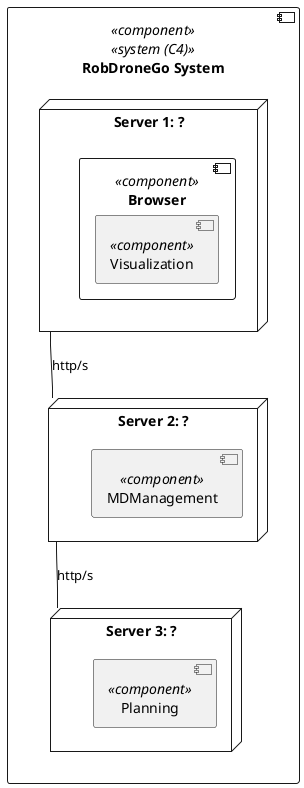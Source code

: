 @startuml physical-view

component "RobDroneGo System" <<component>> <<system (C4)>> {
  node "Server 1: ?" as S1 {
    component "Browser" as B <<component>> {
      component "Visualization" as V <<component>> {
      }
    }
  }

  node "Server 2: ?" as S2 {
    component "MDManagement" as MDM <<component>> { 
    }
  }
  
  node "Server 3: ?" as S3 {
    component "Planning" as P <<component>>  { 
    }
  } 
}

S1 -- S2 : http/s
S2 -- S3 : http/s

@enduml
